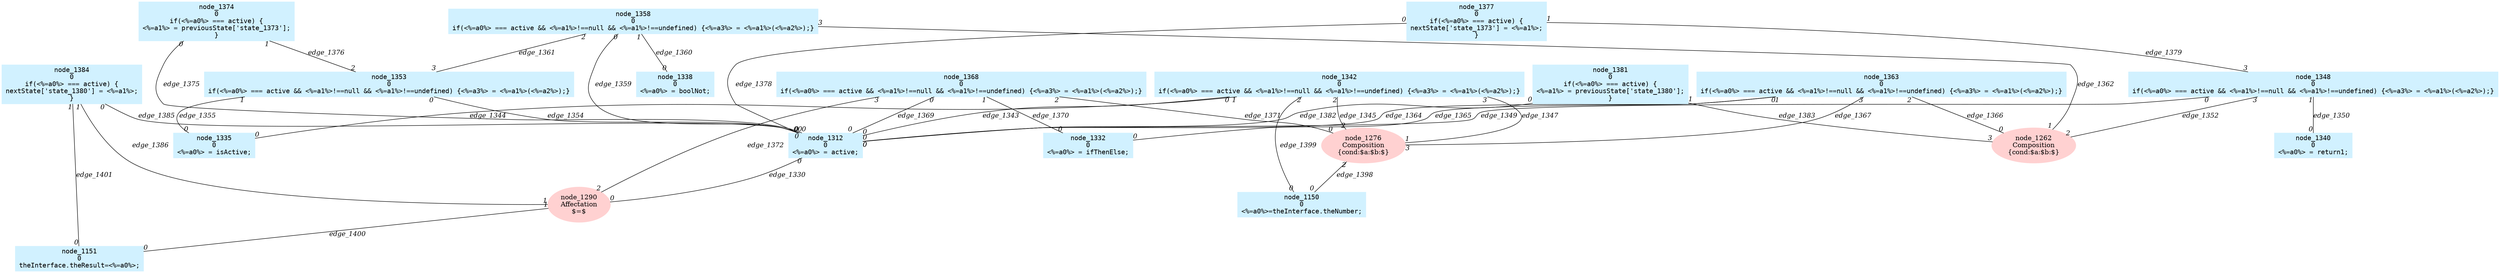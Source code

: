 digraph g{node_1262 [shape=ellipse, style=filled, color="#ffd1d1", label="node_1262
Composition
{cond:$a:$b:$}" ]
node_1276 [shape=ellipse, style=filled, color="#ffd1d1", label="node_1276
Composition
{cond:$a:$b:$}" ]
node_1290 [shape=ellipse, style=filled, color="#ffd1d1", label="node_1290
Affectation
$=$" ]
node_1150 [shape=box, style=filled, color="#d1f1ff", fontname="Courier", label="node_1150
0
<%=a0%>=theInterface.theNumber;
" ]
node_1151 [shape=box, style=filled, color="#d1f1ff", fontname="Courier", label="node_1151
0
theInterface.theResult=<%=a0%>;
" ]
node_1312 [shape=box, style=filled, color="#d1f1ff", fontname="Courier", label="node_1312
0
<%=a0%> = active;
" ]
node_1332 [shape=box, style=filled, color="#d1f1ff", fontname="Courier", label="node_1332
0
<%=a0%> = ifThenElse;
" ]
node_1335 [shape=box, style=filled, color="#d1f1ff", fontname="Courier", label="node_1335
0
<%=a0%> = isActive;
" ]
node_1338 [shape=box, style=filled, color="#d1f1ff", fontname="Courier", label="node_1338
0
<%=a0%> = boolNot;
" ]
node_1340 [shape=box, style=filled, color="#d1f1ff", fontname="Courier", label="node_1340
0
<%=a0%> = return1;
" ]
node_1342 [shape=box, style=filled, color="#d1f1ff", fontname="Courier", label="node_1342
0
if(<%=a0%> === active && <%=a1%>!==null && <%=a1%>!==undefined) {<%=a3%> = <%=a1%>(<%=a2%>);}
" ]
node_1348 [shape=box, style=filled, color="#d1f1ff", fontname="Courier", label="node_1348
0
if(<%=a0%> === active && <%=a1%>!==null && <%=a1%>!==undefined) {<%=a3%> = <%=a1%>(<%=a2%>);}
" ]
node_1353 [shape=box, style=filled, color="#d1f1ff", fontname="Courier", label="node_1353
0
if(<%=a0%> === active && <%=a1%>!==null && <%=a1%>!==undefined) {<%=a3%> = <%=a1%>(<%=a2%>);}
" ]
node_1358 [shape=box, style=filled, color="#d1f1ff", fontname="Courier", label="node_1358
0
if(<%=a0%> === active && <%=a1%>!==null && <%=a1%>!==undefined) {<%=a3%> = <%=a1%>(<%=a2%>);}
" ]
node_1363 [shape=box, style=filled, color="#d1f1ff", fontname="Courier", label="node_1363
0
if(<%=a0%> === active && <%=a1%>!==null && <%=a1%>!==undefined) {<%=a3%> = <%=a1%>(<%=a2%>);}
" ]
node_1368 [shape=box, style=filled, color="#d1f1ff", fontname="Courier", label="node_1368
0
if(<%=a0%> === active && <%=a1%>!==null && <%=a1%>!==undefined) {<%=a3%> = <%=a1%>(<%=a2%>);}
" ]
node_1374 [shape=box, style=filled, color="#d1f1ff", fontname="Courier", label="node_1374
0
if(<%=a0%> === active) {
<%=a1%> = previousState['state_1373'];
}
" ]
node_1377 [shape=box, style=filled, color="#d1f1ff", fontname="Courier", label="node_1377
0
if(<%=a0%> === active) {
nextState['state_1373'] = <%=a1%>;
}
" ]
node_1381 [shape=box, style=filled, color="#d1f1ff", fontname="Courier", label="node_1381
0
if(<%=a0%> === active) {
<%=a1%> = previousState['state_1380'];
}
" ]
node_1384 [shape=box, style=filled, color="#d1f1ff", fontname="Courier", label="node_1384
0
if(<%=a0%> === active) {
nextState['state_1380'] = <%=a1%>;
}
" ]
node_1312 -> node_1290 [dir=none, arrowHead=none, fontname="Times-Italic", label="edge_1330",  headlabel="0", taillabel="0" ]
node_1342 -> node_1312 [dir=none, arrowHead=none, fontname="Times-Italic", label="edge_1343",  headlabel="0", taillabel="0" ]
node_1342 -> node_1335 [dir=none, arrowHead=none, fontname="Times-Italic", label="edge_1344",  headlabel="0", taillabel="1" ]
node_1342 -> node_1276 [dir=none, arrowHead=none, fontname="Times-Italic", label="edge_1345",  headlabel="2", taillabel="2" ]
node_1342 -> node_1276 [dir=none, arrowHead=none, fontname="Times-Italic", label="edge_1347",  headlabel="1", taillabel="3" ]
node_1348 -> node_1312 [dir=none, arrowHead=none, fontname="Times-Italic", label="edge_1349",  headlabel="0", taillabel="0" ]
node_1348 -> node_1340 [dir=none, arrowHead=none, fontname="Times-Italic", label="edge_1350",  headlabel="0", taillabel="1" ]
node_1348 -> node_1262 [dir=none, arrowHead=none, fontname="Times-Italic", label="edge_1352",  headlabel="2", taillabel="3" ]
node_1353 -> node_1312 [dir=none, arrowHead=none, fontname="Times-Italic", label="edge_1354",  headlabel="0", taillabel="0" ]
node_1353 -> node_1335 [dir=none, arrowHead=none, fontname="Times-Italic", label="edge_1355",  headlabel="0", taillabel="1" ]
node_1358 -> node_1312 [dir=none, arrowHead=none, fontname="Times-Italic", label="edge_1359",  headlabel="0", taillabel="0" ]
node_1358 -> node_1338 [dir=none, arrowHead=none, fontname="Times-Italic", label="edge_1360",  headlabel="0", taillabel="1" ]
node_1358 -> node_1353 [dir=none, arrowHead=none, fontname="Times-Italic", label="edge_1361",  headlabel="3", taillabel="2" ]
node_1358 -> node_1262 [dir=none, arrowHead=none, fontname="Times-Italic", label="edge_1362",  headlabel="1", taillabel="3" ]
node_1363 -> node_1312 [dir=none, arrowHead=none, fontname="Times-Italic", label="edge_1364",  headlabel="0", taillabel="0" ]
node_1363 -> node_1332 [dir=none, arrowHead=none, fontname="Times-Italic", label="edge_1365",  headlabel="0", taillabel="1" ]
node_1363 -> node_1262 [dir=none, arrowHead=none, fontname="Times-Italic", label="edge_1366",  headlabel="0", taillabel="2" ]
node_1363 -> node_1276 [dir=none, arrowHead=none, fontname="Times-Italic", label="edge_1367",  headlabel="3", taillabel="3" ]
node_1368 -> node_1312 [dir=none, arrowHead=none, fontname="Times-Italic", label="edge_1369",  headlabel="0", taillabel="0" ]
node_1368 -> node_1332 [dir=none, arrowHead=none, fontname="Times-Italic", label="edge_1370",  headlabel="0", taillabel="1" ]
node_1368 -> node_1276 [dir=none, arrowHead=none, fontname="Times-Italic", label="edge_1371",  headlabel="0", taillabel="2" ]
node_1368 -> node_1290 [dir=none, arrowHead=none, fontname="Times-Italic", label="edge_1372",  headlabel="2", taillabel="3" ]
node_1374 -> node_1312 [dir=none, arrowHead=none, fontname="Times-Italic", label="edge_1375",  headlabel="0", taillabel="0" ]
node_1374 -> node_1353 [dir=none, arrowHead=none, fontname="Times-Italic", label="edge_1376",  headlabel="2", taillabel="1" ]
node_1377 -> node_1312 [dir=none, arrowHead=none, fontname="Times-Italic", label="edge_1378",  headlabel="0", taillabel="0" ]
node_1377 -> node_1348 [dir=none, arrowHead=none, fontname="Times-Italic", label="edge_1379",  headlabel="3", taillabel="1" ]
node_1381 -> node_1312 [dir=none, arrowHead=none, fontname="Times-Italic", label="edge_1382",  headlabel="0", taillabel="0" ]
node_1381 -> node_1262 [dir=none, arrowHead=none, fontname="Times-Italic", label="edge_1383",  headlabel="3", taillabel="1" ]
node_1384 -> node_1312 [dir=none, arrowHead=none, fontname="Times-Italic", label="edge_1385",  headlabel="0", taillabel="0" ]
node_1384 -> node_1290 [dir=none, arrowHead=none, fontname="Times-Italic", label="edge_1386",  headlabel="1", taillabel="1" ]
node_1276 -> node_1150 [dir=none, arrowHead=none, fontname="Times-Italic", label="edge_1398",  headlabel="0", taillabel="2" ]
node_1342 -> node_1150 [dir=none, arrowHead=none, fontname="Times-Italic", label="edge_1399",  headlabel="0", taillabel="2" ]
node_1290 -> node_1151 [dir=none, arrowHead=none, fontname="Times-Italic", label="edge_1400",  headlabel="0", taillabel="1" ]
node_1384 -> node_1151 [dir=none, arrowHead=none, fontname="Times-Italic", label="edge_1401",  headlabel="0", taillabel="1" ]
}